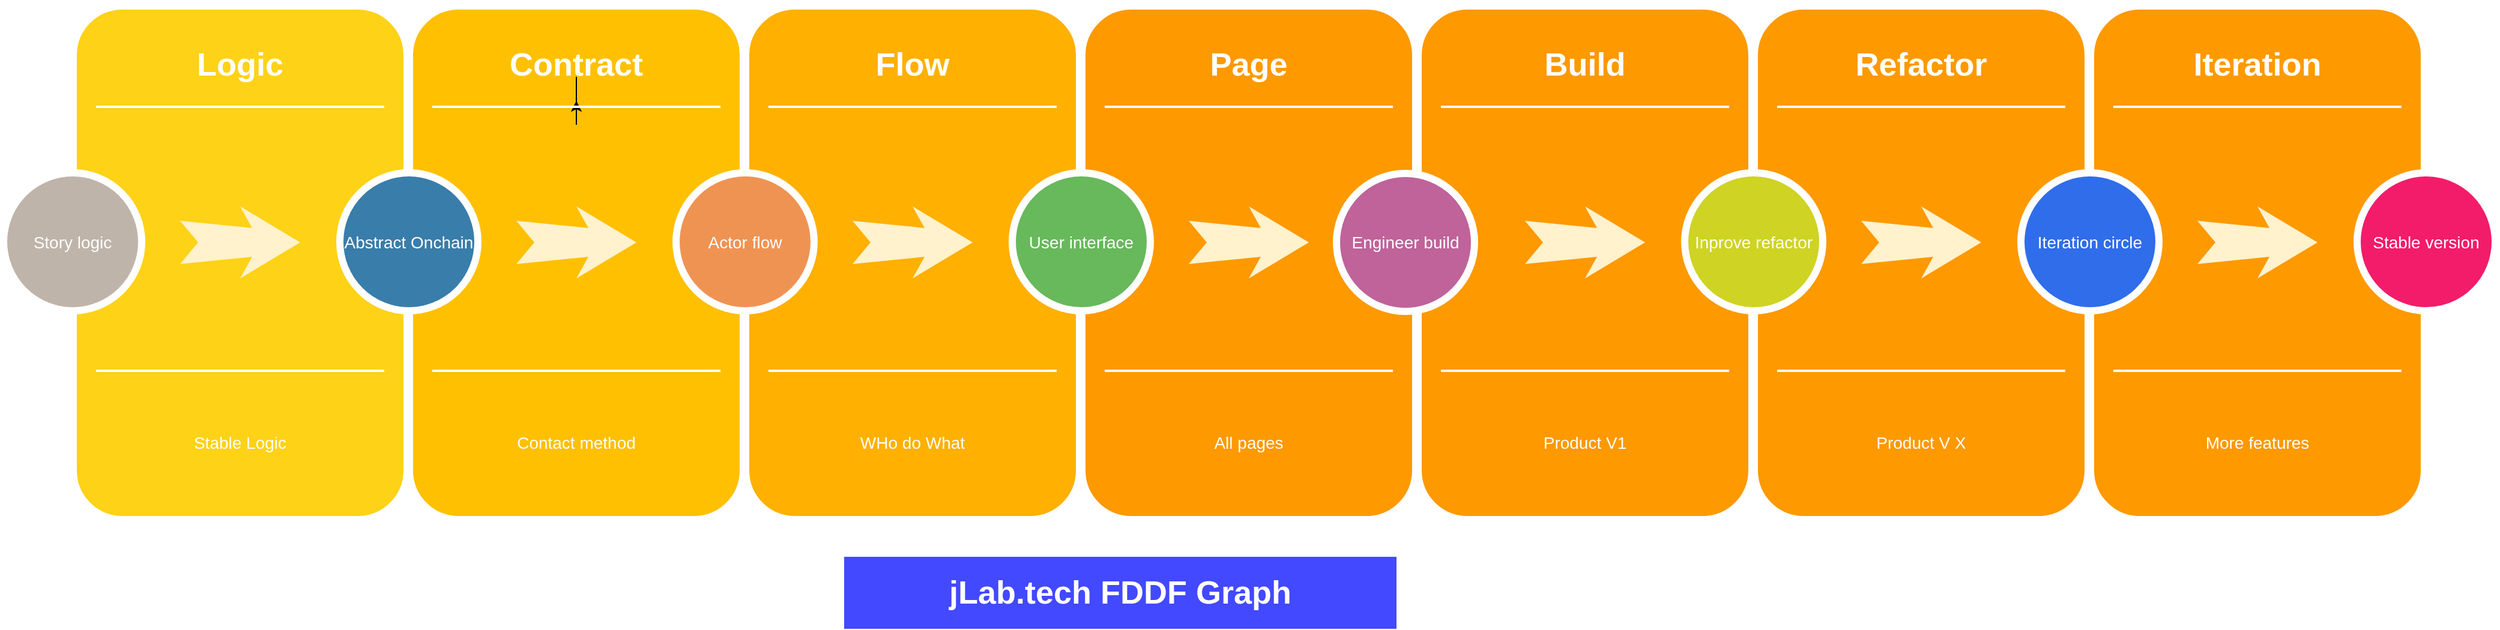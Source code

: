 <mxfile version="17.4.6" type="github">
  <diagram name="Page-1" id="12e1b939-464a-85fe-373e-61e167be1490">
    <mxGraphModel dx="2372" dy="1064" grid="1" gridSize="10" guides="1" tooltips="1" connect="1" arrows="1" fold="1" page="1" pageScale="1.5" pageWidth="827" pageHeight="1169" background="none" math="0" shadow="0">
      <root>
        <mxCell id="0" />
        <mxCell id="1" parent="0" />
        <mxCell id="60da8b9f42644d3a-2" value="" style="whiteSpace=wrap;html=1;rounded=1;shadow=0;strokeWidth=8;fontSize=20;align=center;fillColor=#FED217;strokeColor=#FFFFFF;" parent="1" vertex="1">
          <mxGeometry x="327" y="250" width="280" height="430" as="geometry" />
        </mxCell>
        <mxCell id="60da8b9f42644d3a-3" value="Logic" style="text;html=1;strokeColor=none;fillColor=none;align=center;verticalAlign=middle;whiteSpace=wrap;rounded=0;shadow=0;fontSize=27;fontColor=#FFFFFF;fontStyle=1" parent="1" vertex="1">
          <mxGeometry x="327" y="270" width="280" height="60" as="geometry" />
        </mxCell>
        <mxCell id="60da8b9f42644d3a-4" value="Stable Logic" style="text;html=1;strokeColor=none;fillColor=none;align=center;verticalAlign=middle;whiteSpace=wrap;rounded=0;shadow=0;fontSize=14;fontColor=#FFFFFF;" parent="1" vertex="1">
          <mxGeometry x="327" y="570" width="280" height="90" as="geometry" />
        </mxCell>
        <mxCell id="60da8b9f42644d3a-6" value="" style="line;strokeWidth=2;html=1;rounded=0;shadow=0;fontSize=27;align=center;fillColor=none;strokeColor=#FFFFFF;" parent="1" vertex="1">
          <mxGeometry x="347" y="330" width="240" height="10" as="geometry" />
        </mxCell>
        <mxCell id="60da8b9f42644d3a-7" value="" style="line;strokeWidth=2;html=1;rounded=0;shadow=0;fontSize=27;align=center;fillColor=none;strokeColor=#FFFFFF;" parent="1" vertex="1">
          <mxGeometry x="347" y="550" width="240" height="10" as="geometry" />
        </mxCell>
        <mxCell id="60da8b9f42644d3a-8" value="Story logic" style="ellipse;whiteSpace=wrap;html=1;rounded=0;shadow=0;strokeWidth=6;fontSize=14;align=center;fillColor=#BFB4A9;strokeColor=#FFFFFF;fontColor=#FFFFFF;" parent="1" vertex="1">
          <mxGeometry x="270" y="390" width="115" height="115" as="geometry" />
        </mxCell>
        <mxCell id="60da8b9f42644d3a-9" value="" style="html=1;shadow=0;dashed=0;align=center;verticalAlign=middle;shape=mxgraph.arrows2.stylisedArrow;dy=0.6;dx=40;notch=15;feather=0.4;rounded=0;strokeWidth=1;fontSize=27;strokeColor=none;fillColor=#fff2cc;" parent="1" vertex="1">
          <mxGeometry x="417" y="418" width="100" height="60" as="geometry" />
        </mxCell>
        <mxCell id="60da8b9f42644d3a-17" value="" style="whiteSpace=wrap;html=1;rounded=1;shadow=0;strokeWidth=8;fontSize=20;align=center;fillColor=#FFC001;strokeColor=#FFFFFF;" parent="1" vertex="1">
          <mxGeometry x="607" y="250" width="280" height="430" as="geometry" />
        </mxCell>
        <mxCell id="60da8b9f42644d3a-18" value="Contract" style="text;html=1;strokeColor=none;fillColor=none;align=center;verticalAlign=middle;whiteSpace=wrap;rounded=0;shadow=0;fontSize=27;fontColor=#FFFFFF;fontStyle=1" parent="1" vertex="1">
          <mxGeometry x="607" y="270" width="280" height="60" as="geometry" />
        </mxCell>
        <mxCell id="60da8b9f42644d3a-19" value="Contact method" style="text;html=1;strokeColor=none;fillColor=none;align=center;verticalAlign=middle;whiteSpace=wrap;rounded=0;shadow=0;fontSize=14;fontColor=#FFFFFF;" parent="1" vertex="1">
          <mxGeometry x="607" y="570" width="280" height="90" as="geometry" />
        </mxCell>
        <mxCell id="uGg1jLEbUWsiLzy77g_o-2" value="" style="edgeStyle=orthogonalEdgeStyle;rounded=0;orthogonalLoop=1;jettySize=auto;html=1;" edge="1" parent="1" source="60da8b9f42644d3a-20" target="60da8b9f42644d3a-18">
          <mxGeometry relative="1" as="geometry" />
        </mxCell>
        <mxCell id="60da8b9f42644d3a-20" value="" style="line;strokeWidth=2;html=1;rounded=0;shadow=0;fontSize=27;align=center;fillColor=none;strokeColor=#FFFFFF;" parent="1" vertex="1">
          <mxGeometry x="627" y="330" width="240" height="10" as="geometry" />
        </mxCell>
        <mxCell id="60da8b9f42644d3a-21" value="" style="line;strokeWidth=2;html=1;rounded=0;shadow=0;fontSize=27;align=center;fillColor=none;strokeColor=#FFFFFF;" parent="1" vertex="1">
          <mxGeometry x="627" y="550" width="240" height="10" as="geometry" />
        </mxCell>
        <mxCell id="60da8b9f42644d3a-22" value="Abstract Onchain" style="ellipse;whiteSpace=wrap;html=1;rounded=0;shadow=0;strokeWidth=6;fontSize=14;align=center;fillColor=#397DAA;strokeColor=#FFFFFF;fontColor=#FFFFFF;" parent="1" vertex="1">
          <mxGeometry x="550" y="390" width="115" height="115" as="geometry" />
        </mxCell>
        <mxCell id="60da8b9f42644d3a-23" value="" style="html=1;shadow=0;dashed=0;align=center;verticalAlign=middle;shape=mxgraph.arrows2.stylisedArrow;dy=0.6;dx=40;notch=15;feather=0.4;rounded=0;strokeWidth=1;fontSize=27;strokeColor=none;fillColor=#fff2cc;" parent="1" vertex="1">
          <mxGeometry x="697" y="418" width="100" height="60" as="geometry" />
        </mxCell>
        <mxCell id="60da8b9f42644d3a-24" value="" style="whiteSpace=wrap;html=1;rounded=1;shadow=0;strokeWidth=8;fontSize=20;align=center;fillColor=#FFB001;strokeColor=#FFFFFF;" parent="1" vertex="1">
          <mxGeometry x="887" y="250" width="280" height="430" as="geometry" />
        </mxCell>
        <mxCell id="60da8b9f42644d3a-25" value="Flow" style="text;html=1;strokeColor=none;fillColor=none;align=center;verticalAlign=middle;whiteSpace=wrap;rounded=0;shadow=0;fontSize=27;fontColor=#FFFFFF;fontStyle=1" parent="1" vertex="1">
          <mxGeometry x="887" y="270" width="280" height="60" as="geometry" />
        </mxCell>
        <mxCell id="60da8b9f42644d3a-26" value="WHo do What" style="text;html=1;strokeColor=none;fillColor=none;align=center;verticalAlign=middle;whiteSpace=wrap;rounded=0;shadow=0;fontSize=14;fontColor=#FFFFFF;" parent="1" vertex="1">
          <mxGeometry x="887" y="570" width="280" height="90" as="geometry" />
        </mxCell>
        <mxCell id="60da8b9f42644d3a-27" value="" style="line;strokeWidth=2;html=1;rounded=0;shadow=0;fontSize=27;align=center;fillColor=none;strokeColor=#FFFFFF;" parent="1" vertex="1">
          <mxGeometry x="907" y="330" width="240" height="10" as="geometry" />
        </mxCell>
        <mxCell id="60da8b9f42644d3a-28" value="" style="line;strokeWidth=2;html=1;rounded=0;shadow=0;fontSize=27;align=center;fillColor=none;strokeColor=#FFFFFF;" parent="1" vertex="1">
          <mxGeometry x="907" y="550" width="240" height="10" as="geometry" />
        </mxCell>
        <mxCell id="60da8b9f42644d3a-29" value="Actor flow" style="ellipse;whiteSpace=wrap;html=1;rounded=0;shadow=0;strokeWidth=6;fontSize=14;align=center;fillColor=#EF9353;strokeColor=#FFFFFF;fontColor=#FFFFFF;" parent="1" vertex="1">
          <mxGeometry x="830" y="390" width="115" height="115" as="geometry" />
        </mxCell>
        <mxCell id="60da8b9f42644d3a-30" value="" style="html=1;shadow=0;dashed=0;align=center;verticalAlign=middle;shape=mxgraph.arrows2.stylisedArrow;dy=0.6;dx=40;notch=15;feather=0.4;rounded=0;strokeWidth=1;fontSize=27;strokeColor=none;fillColor=#fff2cc;" parent="1" vertex="1">
          <mxGeometry x="977" y="418" width="100" height="60" as="geometry" />
        </mxCell>
        <mxCell id="60da8b9f42644d3a-31" value="" style="whiteSpace=wrap;html=1;rounded=1;shadow=0;strokeWidth=8;fontSize=20;align=center;fillColor=#FE9900;strokeColor=#FFFFFF;" parent="1" vertex="1">
          <mxGeometry x="1167" y="250" width="280" height="430" as="geometry" />
        </mxCell>
        <mxCell id="60da8b9f42644d3a-32" value="Page" style="text;html=1;strokeColor=none;fillColor=none;align=center;verticalAlign=middle;whiteSpace=wrap;rounded=0;shadow=0;fontSize=27;fontColor=#FFFFFF;fontStyle=1" parent="1" vertex="1">
          <mxGeometry x="1167" y="270" width="280" height="60" as="geometry" />
        </mxCell>
        <mxCell id="60da8b9f42644d3a-33" value="All pages" style="text;html=1;strokeColor=none;fillColor=none;align=center;verticalAlign=middle;whiteSpace=wrap;rounded=0;shadow=0;fontSize=14;fontColor=#FFFFFF;" parent="1" vertex="1">
          <mxGeometry x="1167" y="570" width="280" height="90" as="geometry" />
        </mxCell>
        <mxCell id="60da8b9f42644d3a-34" value="" style="line;strokeWidth=2;html=1;rounded=0;shadow=0;fontSize=27;align=center;fillColor=none;strokeColor=#FFFFFF;" parent="1" vertex="1">
          <mxGeometry x="1187" y="330" width="240" height="10" as="geometry" />
        </mxCell>
        <mxCell id="60da8b9f42644d3a-35" value="" style="line;strokeWidth=2;html=1;rounded=0;shadow=0;fontSize=27;align=center;fillColor=none;strokeColor=#FFFFFF;" parent="1" vertex="1">
          <mxGeometry x="1187" y="550" width="240" height="10" as="geometry" />
        </mxCell>
        <mxCell id="60da8b9f42644d3a-36" value="User interface" style="ellipse;whiteSpace=wrap;html=1;rounded=0;shadow=0;strokeWidth=6;fontSize=14;align=center;fillColor=#68B85C;strokeColor=#FFFFFF;fontColor=#FFFFFF;" parent="1" vertex="1">
          <mxGeometry x="1110" y="390" width="115" height="115" as="geometry" />
        </mxCell>
        <mxCell id="60da8b9f42644d3a-37" value="" style="html=1;shadow=0;dashed=0;align=center;verticalAlign=middle;shape=mxgraph.arrows2.stylisedArrow;dy=0.6;dx=40;notch=15;feather=0.4;rounded=0;strokeWidth=1;fontSize=27;strokeColor=none;fillColor=#fff2cc;" parent="1" vertex="1">
          <mxGeometry x="1257" y="418" width="100" height="60" as="geometry" />
        </mxCell>
        <mxCell id="Aub8eTvX9i-NLe39feRs-6" value="" style="whiteSpace=wrap;html=1;rounded=1;shadow=0;strokeWidth=8;fontSize=20;align=center;fillColor=#FE9900;strokeColor=#FFFFFF;" parent="1" vertex="1">
          <mxGeometry x="1447" y="250" width="280" height="430" as="geometry" />
        </mxCell>
        <mxCell id="Aub8eTvX9i-NLe39feRs-7" value="Build" style="text;html=1;strokeColor=none;fillColor=none;align=center;verticalAlign=middle;whiteSpace=wrap;rounded=0;shadow=0;fontSize=27;fontColor=#FFFFFF;fontStyle=1" parent="1" vertex="1">
          <mxGeometry x="1447" y="270" width="280" height="60" as="geometry" />
        </mxCell>
        <mxCell id="Aub8eTvX9i-NLe39feRs-8" value="Product V1" style="text;html=1;strokeColor=none;fillColor=none;align=center;verticalAlign=middle;whiteSpace=wrap;rounded=0;shadow=0;fontSize=14;fontColor=#FFFFFF;" parent="1" vertex="1">
          <mxGeometry x="1447" y="570" width="280" height="90" as="geometry" />
        </mxCell>
        <mxCell id="Aub8eTvX9i-NLe39feRs-9" value="" style="line;strokeWidth=2;html=1;rounded=0;shadow=0;fontSize=27;align=center;fillColor=none;strokeColor=#FFFFFF;" parent="1" vertex="1">
          <mxGeometry x="1467" y="330" width="240" height="10" as="geometry" />
        </mxCell>
        <mxCell id="Aub8eTvX9i-NLe39feRs-10" value="" style="line;strokeWidth=2;html=1;rounded=0;shadow=0;fontSize=27;align=center;fillColor=none;strokeColor=#FFFFFF;" parent="1" vertex="1">
          <mxGeometry x="1467" y="550" width="240" height="10" as="geometry" />
        </mxCell>
        <mxCell id="Aub8eTvX9i-NLe39feRs-11" value="" style="html=1;shadow=0;dashed=0;align=center;verticalAlign=middle;shape=mxgraph.arrows2.stylisedArrow;dy=0.6;dx=40;notch=15;feather=0.4;rounded=0;strokeWidth=1;fontSize=27;strokeColor=none;fillColor=#fff2cc;" parent="1" vertex="1">
          <mxGeometry x="1537" y="418" width="100" height="60" as="geometry" />
        </mxCell>
        <mxCell id="60da8b9f42644d3a-38" value="Engineer build" style="ellipse;whiteSpace=wrap;html=1;rounded=0;shadow=0;strokeWidth=6;fontSize=14;align=center;fillColor=#BF639A;strokeColor=#FFFFFF;fontColor=#FFFFFF;" parent="1" vertex="1">
          <mxGeometry x="1380" y="390.5" width="115" height="115" as="geometry" />
        </mxCell>
        <mxCell id="Aub8eTvX9i-NLe39feRs-13" value="" style="whiteSpace=wrap;html=1;rounded=1;shadow=0;strokeWidth=8;fontSize=20;align=center;fillColor=#FE9900;strokeColor=#FFFFFF;" parent="1" vertex="1">
          <mxGeometry x="1727" y="250" width="280" height="430" as="geometry" />
        </mxCell>
        <mxCell id="Aub8eTvX9i-NLe39feRs-14" value="Refactor" style="text;html=1;strokeColor=none;fillColor=none;align=center;verticalAlign=middle;whiteSpace=wrap;rounded=0;shadow=0;fontSize=27;fontColor=#FFFFFF;fontStyle=1" parent="1" vertex="1">
          <mxGeometry x="1727" y="270" width="280" height="60" as="geometry" />
        </mxCell>
        <mxCell id="Aub8eTvX9i-NLe39feRs-15" value="Product V X" style="text;html=1;strokeColor=none;fillColor=none;align=center;verticalAlign=middle;whiteSpace=wrap;rounded=0;shadow=0;fontSize=14;fontColor=#FFFFFF;" parent="1" vertex="1">
          <mxGeometry x="1727" y="570" width="280" height="90" as="geometry" />
        </mxCell>
        <mxCell id="Aub8eTvX9i-NLe39feRs-16" value="" style="line;strokeWidth=2;html=1;rounded=0;shadow=0;fontSize=27;align=center;fillColor=none;strokeColor=#FFFFFF;" parent="1" vertex="1">
          <mxGeometry x="1747" y="330" width="240" height="10" as="geometry" />
        </mxCell>
        <mxCell id="Aub8eTvX9i-NLe39feRs-17" value="" style="line;strokeWidth=2;html=1;rounded=0;shadow=0;fontSize=27;align=center;fillColor=none;strokeColor=#FFFFFF;" parent="1" vertex="1">
          <mxGeometry x="1747" y="550" width="240" height="10" as="geometry" />
        </mxCell>
        <mxCell id="Aub8eTvX9i-NLe39feRs-18" value="" style="html=1;shadow=0;dashed=0;align=center;verticalAlign=middle;shape=mxgraph.arrows2.stylisedArrow;dy=0.6;dx=40;notch=15;feather=0.4;rounded=0;strokeWidth=1;fontSize=27;strokeColor=none;fillColor=#fff2cc;" parent="1" vertex="1">
          <mxGeometry x="1817" y="418" width="100" height="60" as="geometry" />
        </mxCell>
        <mxCell id="Aub8eTvX9i-NLe39feRs-12" value="Inprove refactor" style="ellipse;whiteSpace=wrap;html=1;rounded=0;shadow=0;strokeWidth=6;fontSize=14;align=center;fillColor=#CFD323;strokeColor=#FFFFFF;fontColor=#FFFFFF;" parent="1" vertex="1">
          <mxGeometry x="1670" y="390" width="115" height="115" as="geometry" />
        </mxCell>
        <mxCell id="Aub8eTvX9i-NLe39feRs-20" value="" style="whiteSpace=wrap;html=1;rounded=1;shadow=0;strokeWidth=8;fontSize=20;align=center;fillColor=#FE9900;strokeColor=#FFFFFF;" parent="1" vertex="1">
          <mxGeometry x="2007" y="250" width="280" height="430" as="geometry" />
        </mxCell>
        <mxCell id="Aub8eTvX9i-NLe39feRs-21" value="Iteration" style="text;html=1;strokeColor=none;fillColor=none;align=center;verticalAlign=middle;whiteSpace=wrap;rounded=0;shadow=0;fontSize=27;fontColor=#FFFFFF;fontStyle=1" parent="1" vertex="1">
          <mxGeometry x="2007" y="270" width="280" height="60" as="geometry" />
        </mxCell>
        <mxCell id="Aub8eTvX9i-NLe39feRs-22" value="More features" style="text;html=1;strokeColor=none;fillColor=none;align=center;verticalAlign=middle;whiteSpace=wrap;rounded=0;shadow=0;fontSize=14;fontColor=#FFFFFF;" parent="1" vertex="1">
          <mxGeometry x="2007" y="570" width="280" height="90" as="geometry" />
        </mxCell>
        <mxCell id="Aub8eTvX9i-NLe39feRs-23" value="" style="line;strokeWidth=2;html=1;rounded=0;shadow=0;fontSize=27;align=center;fillColor=none;strokeColor=#FFFFFF;" parent="1" vertex="1">
          <mxGeometry x="2027" y="330" width="240" height="10" as="geometry" />
        </mxCell>
        <mxCell id="Aub8eTvX9i-NLe39feRs-24" value="" style="line;strokeWidth=2;html=1;rounded=0;shadow=0;fontSize=27;align=center;fillColor=none;strokeColor=#FFFFFF;" parent="1" vertex="1">
          <mxGeometry x="2027" y="550" width="240" height="10" as="geometry" />
        </mxCell>
        <mxCell id="Aub8eTvX9i-NLe39feRs-25" value="" style="html=1;shadow=0;dashed=0;align=center;verticalAlign=middle;shape=mxgraph.arrows2.stylisedArrow;dy=0.6;dx=40;notch=15;feather=0.4;rounded=0;strokeWidth=1;fontSize=27;strokeColor=none;fillColor=#fff2cc;" parent="1" vertex="1">
          <mxGeometry x="2097" y="418" width="100" height="60" as="geometry" />
        </mxCell>
        <mxCell id="Aub8eTvX9i-NLe39feRs-26" value="Stable version" style="ellipse;whiteSpace=wrap;html=1;rounded=0;shadow=0;strokeWidth=6;fontSize=14;align=center;fillColor=#F21C6A;strokeColor=#FFFFFF;fontColor=#FFFFFF;" parent="1" vertex="1">
          <mxGeometry x="2230" y="390" width="115" height="115" as="geometry" />
        </mxCell>
        <mxCell id="Aub8eTvX9i-NLe39feRs-19" value="Iteration circle" style="ellipse;whiteSpace=wrap;html=1;rounded=0;shadow=0;strokeWidth=6;fontSize=14;align=center;fillColor=#2F6DeA;strokeColor=#FFFFFF;fontColor=#FFFFFF;" parent="1" vertex="1">
          <mxGeometry x="1950" y="390" width="115" height="115" as="geometry" />
        </mxCell>
        <mxCell id="uGg1jLEbUWsiLzy77g_o-3" value="jLab.tech FDDF Graph" style="text;html=1;strokeColor=none;fillColor=#4249FF;align=center;verticalAlign=middle;whiteSpace=wrap;rounded=0;shadow=0;fontSize=27;fontColor=#FFFFFF;fontStyle=1" vertex="1" parent="1">
          <mxGeometry x="970" y="710" width="460" height="60" as="geometry" />
        </mxCell>
      </root>
    </mxGraphModel>
  </diagram>
</mxfile>
